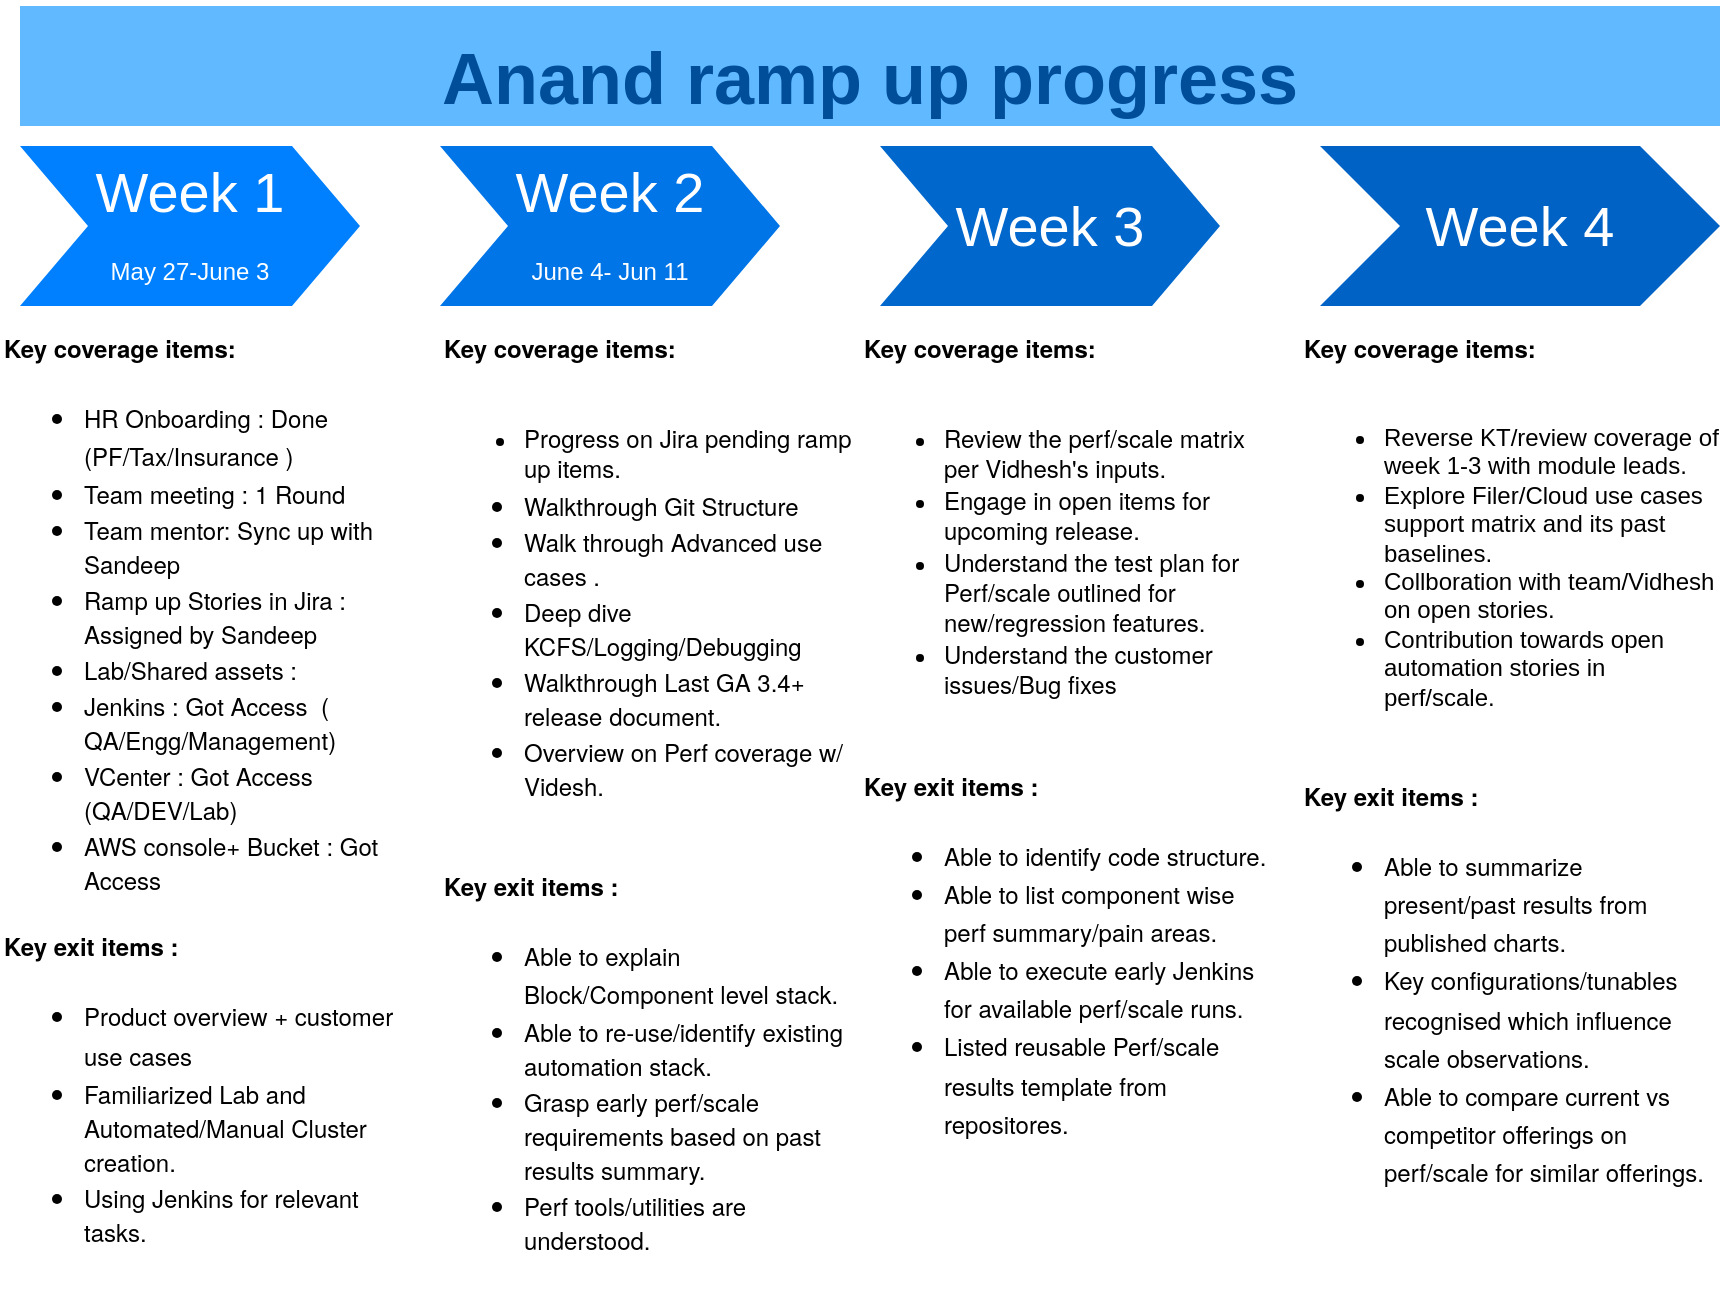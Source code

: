 <mxfile version="14.7.4" type="github">
  <diagram name="Page-1" id="d9b1e647-80fa-b4a2-5024-87a742678bcc">
    <mxGraphModel dx="1186" dy="648" grid="1" gridSize="10" guides="1" tooltips="1" connect="1" arrows="1" fold="1" page="1" pageScale="1" pageWidth="1100" pageHeight="850" background="none" math="0" shadow="0">
      <root>
        <mxCell id="0" />
        <mxCell id="1" parent="0" />
        <mxCell id="57fe6abec08f04cb-1" value="Week 1&lt;br&gt;&lt;font style=&quot;font-size: 12px&quot;&gt;May 27-June 3&lt;/font&gt;" style="shape=step;whiteSpace=wrap;html=1;fontSize=28;fillColor=#0080FF;fontColor=#FFFFFF;strokeColor=none;" parent="1" vertex="1">
          <mxGeometry x="90" y="180" width="170" height="80" as="geometry" />
        </mxCell>
        <mxCell id="57fe6abec08f04cb-2" value="Week 2&lt;br&gt;&lt;font style=&quot;font-size: 12px&quot;&gt;J&lt;font&gt;u&lt;/font&gt;&lt;/font&gt;&lt;font style=&quot;font-size: 12px&quot;&gt;ne 4- Jun 11&lt;/font&gt;" style="shape=step;whiteSpace=wrap;html=1;fontSize=28;fillColor=#0075E8;fontColor=#FFFFFF;strokeColor=none;" parent="1" vertex="1">
          <mxGeometry x="300" y="180" width="170" height="80" as="geometry" />
        </mxCell>
        <mxCell id="57fe6abec08f04cb-3" value="Week 3" style="shape=step;whiteSpace=wrap;html=1;fontSize=28;fillColor=#0067CC;fontColor=#FFFFFF;strokeColor=none;" parent="1" vertex="1">
          <mxGeometry x="520" y="180" width="170" height="80" as="geometry" />
        </mxCell>
        <mxCell id="57fe6abec08f04cb-4" value="Week 4" style="shape=step;whiteSpace=wrap;html=1;fontSize=28;fillColor=#0062C4;fontColor=#FFFFFF;strokeColor=none;" parent="1" vertex="1">
          <mxGeometry x="740" y="180" width="200" height="80" as="geometry" />
        </mxCell>
        <mxCell id="57fe6abec08f04cb-7" value="&lt;font style=&quot;font-size: 36px&quot;&gt;Anand ramp up progress&lt;/font&gt;" style="text;html=1;strokeColor=none;fillColor=#61BAFF;align=center;verticalAlign=middle;whiteSpace=wrap;fontSize=54;fontStyle=1;fontColor=#004D99;" parent="1" vertex="1">
          <mxGeometry x="90" y="110" width="850" height="60" as="geometry" />
        </mxCell>
        <mxCell id="WfNH4-pf-VjyFcLgyXZl-1" value="&lt;p class=&quot;p1&quot; style=&quot;font-stretch: normal ; line-height: normal ; font-family: &amp;#34;helvetica neue&amp;#34; ; background-color: rgb(255 , 255 , 255) ; margin: 0px&quot;&gt;&lt;b&gt;Key coverage items:&lt;/b&gt;&lt;/p&gt;&lt;p class=&quot;p1&quot; style=&quot;font-stretch: normal ; line-height: normal ; font-family: &amp;#34;helvetica neue&amp;#34; ; background-color: rgb(255 , 255 , 255) ; margin: 0px&quot;&gt;&lt;/p&gt;&lt;ul style=&quot;font-family: &amp;#34;calibri&amp;#34; , &amp;#34;arial&amp;#34; , &amp;#34;helvetica&amp;#34; , sans-serif ; font-size: 16px ; background-color: rgb(255 , 255 , 255)&quot;&gt;&lt;li&gt;&lt;span style=&quot;margin: 0px ; padding: 0px ; border: 0px ; font-style: inherit ; font-variant: inherit ; font-weight: inherit ; font-stretch: inherit ; font-size: 9pt ; line-height: inherit ; font-family: &amp;#34;helvetica neue&amp;#34; ; vertical-align: baseline ; background-color: rgba(0 , 0 , 0 , 0)&quot;&gt;HR Onboarding : Done&lt;/span&gt;&lt;br&gt;&lt;span style=&quot;margin: 0px ; padding: 0px ; border: 0px ; font-style: inherit ; font-variant: inherit ; font-weight: inherit ; font-stretch: inherit ; font-size: 9pt ; line-height: inherit ; font-family: &amp;#34;helvetica neue&amp;#34; ; vertical-align: baseline ; background-color: rgba(0 , 0 , 0 , 0)&quot;&gt;(PF/Tax/Insurance )&amp;nbsp;&lt;/span&gt;&lt;br&gt;&lt;/li&gt;&lt;li&gt;&lt;p class=&quot;p1&quot; style=&quot;margin: 0px ; font-stretch: normal ; font-size: 12px ; line-height: normal ; font-family: &amp;#34;helvetica neue&amp;#34;&quot;&gt;Team meeting : 1 Round&lt;br&gt;&lt;/p&gt;&lt;/li&gt;&lt;li&gt;&lt;p class=&quot;p1&quot; style=&quot;margin: 0px ; font-stretch: normal ; font-size: 12px ; line-height: normal ; font-family: &amp;#34;helvetica neue&amp;#34;&quot;&gt;Team mentor: Sync up with Sandeep&lt;br&gt;&lt;/p&gt;&lt;/li&gt;&lt;li&gt;&lt;p class=&quot;p1&quot; style=&quot;margin: 0px ; font-stretch: normal ; font-size: 12px ; line-height: normal ; font-family: &amp;#34;helvetica neue&amp;#34;&quot;&gt;Ramp up Stories in Jira : Assigned by Sandeep&amp;nbsp;&lt;br&gt;&lt;/p&gt;&lt;/li&gt;&lt;li&gt;&lt;p class=&quot;p1&quot; style=&quot;margin: 0px ; font-stretch: normal ; font-size: 12px ; line-height: normal ; font-family: &amp;#34;helvetica neue&amp;#34;&quot;&gt;Lab/Shared assets :&amp;nbsp;&lt;/p&gt;&lt;/li&gt;&lt;li&gt;&lt;p class=&quot;p1&quot; style=&quot;margin: 0px ; font-stretch: normal ; font-size: 12px ; line-height: normal ; font-family: &amp;#34;helvetica neue&amp;#34;&quot;&gt;Jenkins : Got Access&amp;nbsp; ( QA/Engg/Management)&lt;/p&gt;&lt;/li&gt;&lt;li&gt;&lt;p class=&quot;p1&quot; style=&quot;margin: 0px ; font-stretch: normal ; font-size: 12px ; line-height: normal ; font-family: &amp;#34;helvetica neue&amp;#34;&quot;&gt;VCenter : Got Access&amp;nbsp; (QA/DEV/Lab)&lt;/p&gt;&lt;/li&gt;&lt;li&gt;&lt;p class=&quot;p1&quot; style=&quot;margin: 0px ; font-stretch: normal ; font-size: 12px ; line-height: normal ; font-family: &amp;#34;helvetica neue&amp;#34;&quot;&gt;AWS console+ Bucket : Got Access&lt;/p&gt;&lt;/li&gt;&lt;/ul&gt;&lt;p style=&quot;font-family: &amp;#34;calibri&amp;#34; , &amp;#34;arial&amp;#34; , &amp;#34;helvetica&amp;#34; , sans-serif ; font-size: 16px ; background-color: rgb(255 , 255 , 255)&quot;&gt;&lt;/p&gt;&lt;p class=&quot;p2&quot; style=&quot;font-stretch: normal ; line-height: normal ; font-family: &amp;#34;helvetica neue&amp;#34; ; background-color: rgb(255 , 255 , 255) ; margin: 0px ; min-height: 14px&quot;&gt;&lt;b&gt;Key exit items :&lt;/b&gt;&lt;br&gt;&lt;/p&gt;&lt;p class=&quot;p1&quot; style=&quot;font-stretch: normal ; line-height: normal ; font-family: &amp;#34;helvetica neue&amp;#34; ; background-color: rgb(255 , 255 , 255) ; margin: 0px&quot;&gt;&lt;/p&gt;&lt;ul style=&quot;font-family: &amp;#34;calibri&amp;#34; , &amp;#34;arial&amp;#34; , &amp;#34;helvetica&amp;#34; , sans-serif ; font-size: 16px ; background-color: rgb(255 , 255 , 255)&quot;&gt;&lt;li&gt;&lt;span style=&quot;margin: 0px ; padding: 0px ; border: 0px ; font-style: inherit ; font-variant: inherit ; font-weight: inherit ; font-stretch: inherit ; font-size: 9pt ; line-height: inherit ; font-family: &amp;#34;helvetica neue&amp;#34; ; vertical-align: baseline ; background-color: rgba(0 , 0 , 0 , 0)&quot;&gt;Product overview + customer use cases&lt;/span&gt;&lt;/li&gt;&lt;li&gt;&lt;p class=&quot;p1&quot; style=&quot;margin: 0px ; font-stretch: normal ; font-size: 12px ; line-height: normal ; font-family: &amp;#34;helvetica neue&amp;#34;&quot;&gt;Familiarized Lab and Automated/Manual Cluster creation.&lt;/p&gt;&lt;/li&gt;&lt;li&gt;&lt;p class=&quot;p1&quot; style=&quot;margin: 0px ; font-stretch: normal ; font-size: 12px ; line-height: normal ; font-family: &amp;#34;helvetica neue&amp;#34;&quot;&gt;Using Jenkins for relevant tasks.&lt;/p&gt;&lt;/li&gt;&lt;/ul&gt;" style="text;spacingTop=-5;fillColor=#99FF99;whiteSpace=wrap;html=1;align=left;fontSize=12;fontFamily=Helvetica;fillColor=none;strokeColor=none;" vertex="1" parent="1">
          <mxGeometry x="80" y="270" width="210" height="470" as="geometry" />
        </mxCell>
        <mxCell id="WfNH4-pf-VjyFcLgyXZl-3" value="&lt;p class=&quot;p1&quot; style=&quot;font-stretch: normal ; line-height: normal ; font-family: &amp;#34;helvetica neue&amp;#34; ; background-color: rgb(255 , 255 , 255) ; margin: 0px&quot;&gt;&lt;b&gt;Key coverage items:&lt;/b&gt;&lt;/p&gt;&lt;p class=&quot;p2&quot; style=&quot;font-stretch: normal ; line-height: normal ; font-family: &amp;#34;helvetica neue&amp;#34; ; background-color: rgb(255 , 255 , 255) ; margin: 0px ; min-height: 14px&quot;&gt;&lt;br&gt;&lt;/p&gt;&lt;p class=&quot;p1&quot; style=&quot;font-stretch: normal ; line-height: normal ; font-family: &amp;#34;helvetica neue&amp;#34; ; background-color: rgb(255 , 255 , 255) ; margin: 0px&quot;&gt;&lt;/p&gt;&lt;ul style=&quot;background-color: rgb(255 , 255 , 255)&quot;&gt;&lt;li&gt;&lt;font face=&quot;helvetica neue&quot;&gt;Progress on Jira pending ramp up items.&lt;/font&gt;&lt;/li&gt;&lt;li style=&quot;font-family: &amp;#34;calibri&amp;#34; , &amp;#34;arial&amp;#34; , &amp;#34;helvetica&amp;#34; , sans-serif ; font-size: 16px&quot;&gt;&lt;p class=&quot;p1&quot; style=&quot;margin: 0px ; font-stretch: normal ; font-size: 12px ; line-height: normal ; font-family: &amp;#34;helvetica neue&amp;#34;&quot;&gt;Walkthrough Git Structure&lt;/p&gt;&lt;/li&gt;&lt;li style=&quot;font-family: &amp;#34;calibri&amp;#34; , &amp;#34;arial&amp;#34; , &amp;#34;helvetica&amp;#34; , sans-serif ; font-size: 16px&quot;&gt;&lt;p class=&quot;p1&quot; style=&quot;margin: 0px ; font-stretch: normal ; font-size: 12px ; line-height: normal ; font-family: &amp;#34;helvetica neue&amp;#34;&quot;&gt;Walk through Advanced use cases .&lt;br&gt;&lt;/p&gt;&lt;/li&gt;&lt;li style=&quot;font-family: &amp;#34;calibri&amp;#34; , &amp;#34;arial&amp;#34; , &amp;#34;helvetica&amp;#34; , sans-serif ; font-size: 16px&quot;&gt;&lt;p class=&quot;p1&quot; style=&quot;margin: 0px ; font-stretch: normal ; font-size: 12px ; line-height: normal ; font-family: &amp;#34;helvetica neue&amp;#34;&quot;&gt;Deep dive KCFS/Logging/Debugging&lt;/p&gt;&lt;/li&gt;&lt;li style=&quot;font-family: &amp;#34;calibri&amp;#34; , &amp;#34;arial&amp;#34; , &amp;#34;helvetica&amp;#34; , sans-serif ; font-size: 16px&quot;&gt;&lt;p class=&quot;p1&quot; style=&quot;margin: 0px ; font-stretch: normal ; font-size: 12px ; line-height: normal ; font-family: &amp;#34;helvetica neue&amp;#34;&quot;&gt;Walkthrough Last GA 3.4+ release document.&lt;/p&gt;&lt;/li&gt;&lt;li style=&quot;font-family: &amp;#34;calibri&amp;#34; , &amp;#34;arial&amp;#34; , &amp;#34;helvetica&amp;#34; , sans-serif ; font-size: 16px&quot;&gt;&lt;p class=&quot;p1&quot; style=&quot;margin: 0px ; font-stretch: normal ; font-size: 12px ; line-height: normal ; font-family: &amp;#34;helvetica neue&amp;#34;&quot;&gt;Overview on Perf coverage w/ Videsh.&lt;/p&gt;&lt;/li&gt;&lt;/ul&gt;&lt;p style=&quot;font-family: &amp;#34;calibri&amp;#34; , &amp;#34;arial&amp;#34; , &amp;#34;helvetica&amp;#34; , sans-serif ; font-size: 16px ; background-color: rgb(255 , 255 , 255)&quot;&gt;&lt;/p&gt;&lt;p class=&quot;p2&quot; style=&quot;font-stretch: normal ; line-height: normal ; font-family: &amp;#34;helvetica neue&amp;#34; ; background-color: rgb(255 , 255 , 255) ; margin: 0px ; min-height: 14px&quot;&gt;&lt;br&gt;&lt;/p&gt;&lt;p class=&quot;p1&quot; style=&quot;font-stretch: normal ; line-height: normal ; font-family: &amp;#34;helvetica neue&amp;#34; ; background-color: rgb(255 , 255 , 255) ; margin: 0px&quot;&gt;&lt;b&gt;Key exit items :&lt;/b&gt;&lt;/p&gt;&lt;p class=&quot;p1&quot; style=&quot;font-stretch: normal ; line-height: normal ; font-family: &amp;#34;helvetica neue&amp;#34; ; background-color: rgb(255 , 255 , 255) ; margin: 0px&quot;&gt;&lt;/p&gt;&lt;ul style=&quot;font-family: &amp;#34;calibri&amp;#34; , &amp;#34;arial&amp;#34; , &amp;#34;helvetica&amp;#34; , sans-serif ; font-size: 16px ; background-color: rgb(255 , 255 , 255)&quot;&gt;&lt;li&gt;&lt;span style=&quot;margin: 0px ; padding: 0px ; border: 0px ; font-style: inherit ; font-variant: inherit ; font-weight: inherit ; font-stretch: inherit ; font-size: 9pt ; line-height: inherit ; font-family: &amp;#34;helvetica neue&amp;#34; ; vertical-align: baseline ; background-color: rgba(0 , 0 , 0 , 0)&quot;&gt;Able to explain Block/Component level stack.&lt;/span&gt;&lt;/li&gt;&lt;li&gt;&lt;p class=&quot;p1&quot; style=&quot;margin: 0px ; font-stretch: normal ; font-size: 12px ; line-height: normal ; font-family: &amp;#34;helvetica neue&amp;#34;&quot;&gt;Able to re-use/identify existing automation stack.&lt;/p&gt;&lt;/li&gt;&lt;li&gt;&lt;p class=&quot;p1&quot; style=&quot;margin: 0px ; font-stretch: normal ; font-size: 12px ; line-height: normal ; font-family: &amp;#34;helvetica neue&amp;#34;&quot;&gt;Grasp early perf/scale requirements based on past results summary.&lt;/p&gt;&lt;/li&gt;&lt;li&gt;&lt;p class=&quot;p1&quot; style=&quot;margin: 0px ; font-stretch: normal ; font-size: 12px ; line-height: normal ; font-family: &amp;#34;helvetica neue&amp;#34;&quot;&gt;Perf tools/utilities are understood.&lt;/p&gt;&lt;/li&gt;&lt;/ul&gt;" style="text;spacingTop=-5;fillColor=#ffffff;whiteSpace=wrap;html=1;align=left;fontSize=12;fontFamily=Helvetica;fillColor=none;strokeColor=none;" vertex="1" parent="1">
          <mxGeometry x="300" y="270" width="210" height="470" as="geometry" />
        </mxCell>
        <mxCell id="WfNH4-pf-VjyFcLgyXZl-4" value="&lt;p class=&quot;p1&quot; style=&quot;font-stretch: normal ; line-height: normal ; font-family: &amp;#34;helvetica neue&amp;#34; ; background-color: rgb(255 , 255 , 255) ; margin: 0px&quot;&gt;&lt;b&gt;Key coverage items:&lt;/b&gt;&lt;/p&gt;&lt;p class=&quot;p2&quot; style=&quot;font-stretch: normal ; line-height: normal ; font-family: &amp;#34;helvetica neue&amp;#34; ; background-color: rgb(255 , 255 , 255) ; margin: 0px ; min-height: 14px&quot;&gt;&lt;br&gt;&lt;/p&gt;&lt;p class=&quot;p1&quot; style=&quot;font-stretch: normal ; line-height: normal ; font-family: &amp;#34;helvetica neue&amp;#34; ; background-color: rgb(255 , 255 , 255) ; margin: 0px&quot;&gt;&lt;/p&gt;&lt;ul style=&quot;background-color: rgb(255 , 255 , 255)&quot;&gt;&lt;li&gt;&lt;font face=&quot;helvetica neue&quot;&gt;Review the perf/scale matrix per Vidhesh&#39;s inputs.&lt;/font&gt;&lt;/li&gt;&lt;li&gt;&lt;font face=&quot;helvetica neue&quot;&gt;Engage in open items for upcoming release.&lt;/font&gt;&lt;/li&gt;&lt;li&gt;&lt;font face=&quot;helvetica neue&quot;&gt;Understand the test plan for Perf/scale outlined for new/regression features.&lt;/font&gt;&lt;/li&gt;&lt;li&gt;&lt;font face=&quot;helvetica neue&quot;&gt;Understand the customer issues/Bug fixes&lt;/font&gt;&lt;/li&gt;&lt;/ul&gt;&lt;p style=&quot;font-family: &amp;#34;calibri&amp;#34; , &amp;#34;arial&amp;#34; , &amp;#34;helvetica&amp;#34; , sans-serif ; font-size: 16px ; background-color: rgb(255 , 255 , 255)&quot;&gt;&lt;/p&gt;&lt;p class=&quot;p2&quot; style=&quot;font-stretch: normal ; line-height: normal ; font-family: &amp;#34;helvetica neue&amp;#34; ; background-color: rgb(255 , 255 , 255) ; margin: 0px ; min-height: 14px&quot;&gt;&lt;br&gt;&lt;/p&gt;&lt;p class=&quot;p1&quot; style=&quot;font-stretch: normal ; line-height: normal ; font-family: &amp;#34;helvetica neue&amp;#34; ; background-color: rgb(255 , 255 , 255) ; margin: 0px&quot;&gt;&lt;b&gt;Key exit items :&lt;/b&gt;&lt;/p&gt;&lt;p class=&quot;p1&quot; style=&quot;font-stretch: normal ; line-height: normal ; font-family: &amp;#34;helvetica neue&amp;#34; ; background-color: rgb(255 , 255 , 255) ; margin: 0px&quot;&gt;&lt;/p&gt;&lt;ul style=&quot;font-family: &amp;#34;calibri&amp;#34; , &amp;#34;arial&amp;#34; , &amp;#34;helvetica&amp;#34; , sans-serif ; font-size: 16px ; background-color: rgb(255 , 255 , 255)&quot;&gt;&lt;li&gt;&lt;span style=&quot;margin: 0px ; padding: 0px ; border: 0px ; font-style: inherit ; font-variant: inherit ; font-weight: inherit ; font-stretch: inherit ; font-size: 9pt ; line-height: inherit ; font-family: &amp;#34;helvetica neue&amp;#34; ; vertical-align: baseline ; background-color: rgba(0 , 0 , 0 , 0)&quot;&gt;Able to identify code structure.&lt;/span&gt;&lt;/li&gt;&lt;li&gt;&lt;span style=&quot;margin: 0px ; padding: 0px ; border: 0px ; font-style: inherit ; font-variant: inherit ; font-weight: inherit ; font-stretch: inherit ; font-size: 9pt ; line-height: inherit ; font-family: &amp;#34;helvetica neue&amp;#34; ; vertical-align: baseline ; background-color: rgba(0 , 0 , 0 , 0)&quot;&gt;Able to list component wise perf summary/pain areas.&lt;/span&gt;&lt;/li&gt;&lt;li&gt;&lt;span style=&quot;margin: 0px ; padding: 0px ; border: 0px ; font-style: inherit ; font-variant: inherit ; font-weight: inherit ; font-stretch: inherit ; font-size: 9pt ; line-height: inherit ; font-family: &amp;#34;helvetica neue&amp;#34; ; vertical-align: baseline ; background-color: rgba(0 , 0 , 0 , 0)&quot;&gt;Able to execute early Jenkins for available perf/scale runs.&lt;/span&gt;&lt;/li&gt;&lt;li&gt;&lt;span style=&quot;margin: 0px ; padding: 0px ; border: 0px ; font-style: inherit ; font-variant: inherit ; font-weight: inherit ; font-stretch: inherit ; font-size: 9pt ; line-height: inherit ; font-family: &amp;#34;helvetica neue&amp;#34; ; vertical-align: baseline ; background-color: rgba(0 , 0 , 0 , 0)&quot;&gt;Listed reusable Perf/scale results template from repositores.&lt;/span&gt;&lt;/li&gt;&lt;/ul&gt;" style="text;spacingTop=-5;fillColor=#ffffff;whiteSpace=wrap;html=1;align=left;fontSize=12;fontFamily=Helvetica;fillColor=none;strokeColor=none;" vertex="1" parent="1">
          <mxGeometry x="510" y="270" width="210" height="470" as="geometry" />
        </mxCell>
        <mxCell id="WfNH4-pf-VjyFcLgyXZl-5" value="&lt;p class=&quot;p1&quot; style=&quot;font-stretch: normal ; line-height: normal ; font-family: &amp;#34;helvetica neue&amp;#34; ; background-color: rgb(255 , 255 , 255) ; margin: 0px&quot;&gt;&lt;b&gt;Key coverage items:&lt;/b&gt;&lt;/p&gt;&lt;p class=&quot;p1&quot; style=&quot;font-stretch: normal ; line-height: normal ; font-family: &amp;#34;helvetica neue&amp;#34; ; background-color: rgb(255 , 255 , 255) ; margin: 0px&quot;&gt;&lt;br&gt;&lt;/p&gt;&lt;ul style=&quot;background-color: rgb(255 , 255 , 255)&quot;&gt;&lt;li&gt;Reverse KT/review coverage of week 1-3 with module leads.&lt;/li&gt;&lt;li&gt;Explore Filer/Cloud use cases support matrix and its past baselines.&lt;/li&gt;&lt;li&gt;Collboration with team/Vidhesh on open stories.&lt;/li&gt;&lt;li&gt;Contribution towards open automation stories in perf/scale.&lt;/li&gt;&lt;/ul&gt;&lt;p style=&quot;font-family: &amp;#34;calibri&amp;#34; , &amp;#34;arial&amp;#34; , &amp;#34;helvetica&amp;#34; , sans-serif ; font-size: 16px ; background-color: rgb(255 , 255 , 255)&quot;&gt;&lt;/p&gt;&lt;p class=&quot;p2&quot; style=&quot;font-stretch: normal ; line-height: normal ; font-family: &amp;#34;helvetica neue&amp;#34; ; background-color: rgb(255 , 255 , 255) ; margin: 0px ; min-height: 14px&quot;&gt;&lt;br&gt;&lt;/p&gt;&lt;p class=&quot;p1&quot; style=&quot;font-stretch: normal ; line-height: normal ; font-family: &amp;#34;helvetica neue&amp;#34; ; background-color: rgb(255 , 255 , 255) ; margin: 0px&quot;&gt;&lt;b&gt;Key exit items :&lt;/b&gt;&lt;/p&gt;&lt;p class=&quot;p1&quot; style=&quot;font-stretch: normal ; line-height: normal ; font-family: &amp;#34;helvetica neue&amp;#34; ; background-color: rgb(255 , 255 , 255) ; margin: 0px&quot;&gt;&lt;/p&gt;&lt;ul style=&quot;font-family: &amp;#34;calibri&amp;#34; , &amp;#34;arial&amp;#34; , &amp;#34;helvetica&amp;#34; , sans-serif ; font-size: 16px ; background-color: rgb(255 , 255 , 255)&quot;&gt;&lt;li&gt;&lt;span style=&quot;margin: 0px ; padding: 0px ; border: 0px ; font-style: inherit ; font-variant: inherit ; font-weight: inherit ; font-stretch: inherit ; font-size: 9pt ; line-height: inherit ; font-family: &amp;#34;helvetica neue&amp;#34; ; vertical-align: baseline ; background-color: rgba(0 , 0 , 0 , 0)&quot;&gt;Able to summarize present/past results from published charts.&lt;/span&gt;&lt;/li&gt;&lt;li&gt;&lt;span style=&quot;margin: 0px ; padding: 0px ; border: 0px ; font-style: inherit ; font-variant: inherit ; font-weight: inherit ; font-stretch: inherit ; font-size: 9pt ; line-height: inherit ; font-family: &amp;#34;helvetica neue&amp;#34; ; vertical-align: baseline ; background-color: rgba(0 , 0 , 0 , 0)&quot;&gt;Key configurations/tunables recognised which influence scale observations.&lt;/span&gt;&lt;/li&gt;&lt;li&gt;&lt;span style=&quot;margin: 0px ; padding: 0px ; border: 0px ; font-style: inherit ; font-variant: inherit ; font-weight: inherit ; font-stretch: inherit ; font-size: 9pt ; line-height: inherit ; font-family: &amp;#34;helvetica neue&amp;#34; ; vertical-align: baseline ; background-color: rgba(0 , 0 , 0 , 0)&quot;&gt;Able to compare current vs competitor offerings on perf/scale for similar offerings.&lt;/span&gt;&lt;/li&gt;&lt;/ul&gt;" style="text;spacingTop=-5;fillColor=#ffffff;whiteSpace=wrap;html=1;align=left;fontSize=12;fontFamily=Helvetica;fillColor=none;strokeColor=none;" vertex="1" parent="1">
          <mxGeometry x="730" y="270" width="210" height="470" as="geometry" />
        </mxCell>
      </root>
    </mxGraphModel>
  </diagram>
</mxfile>
